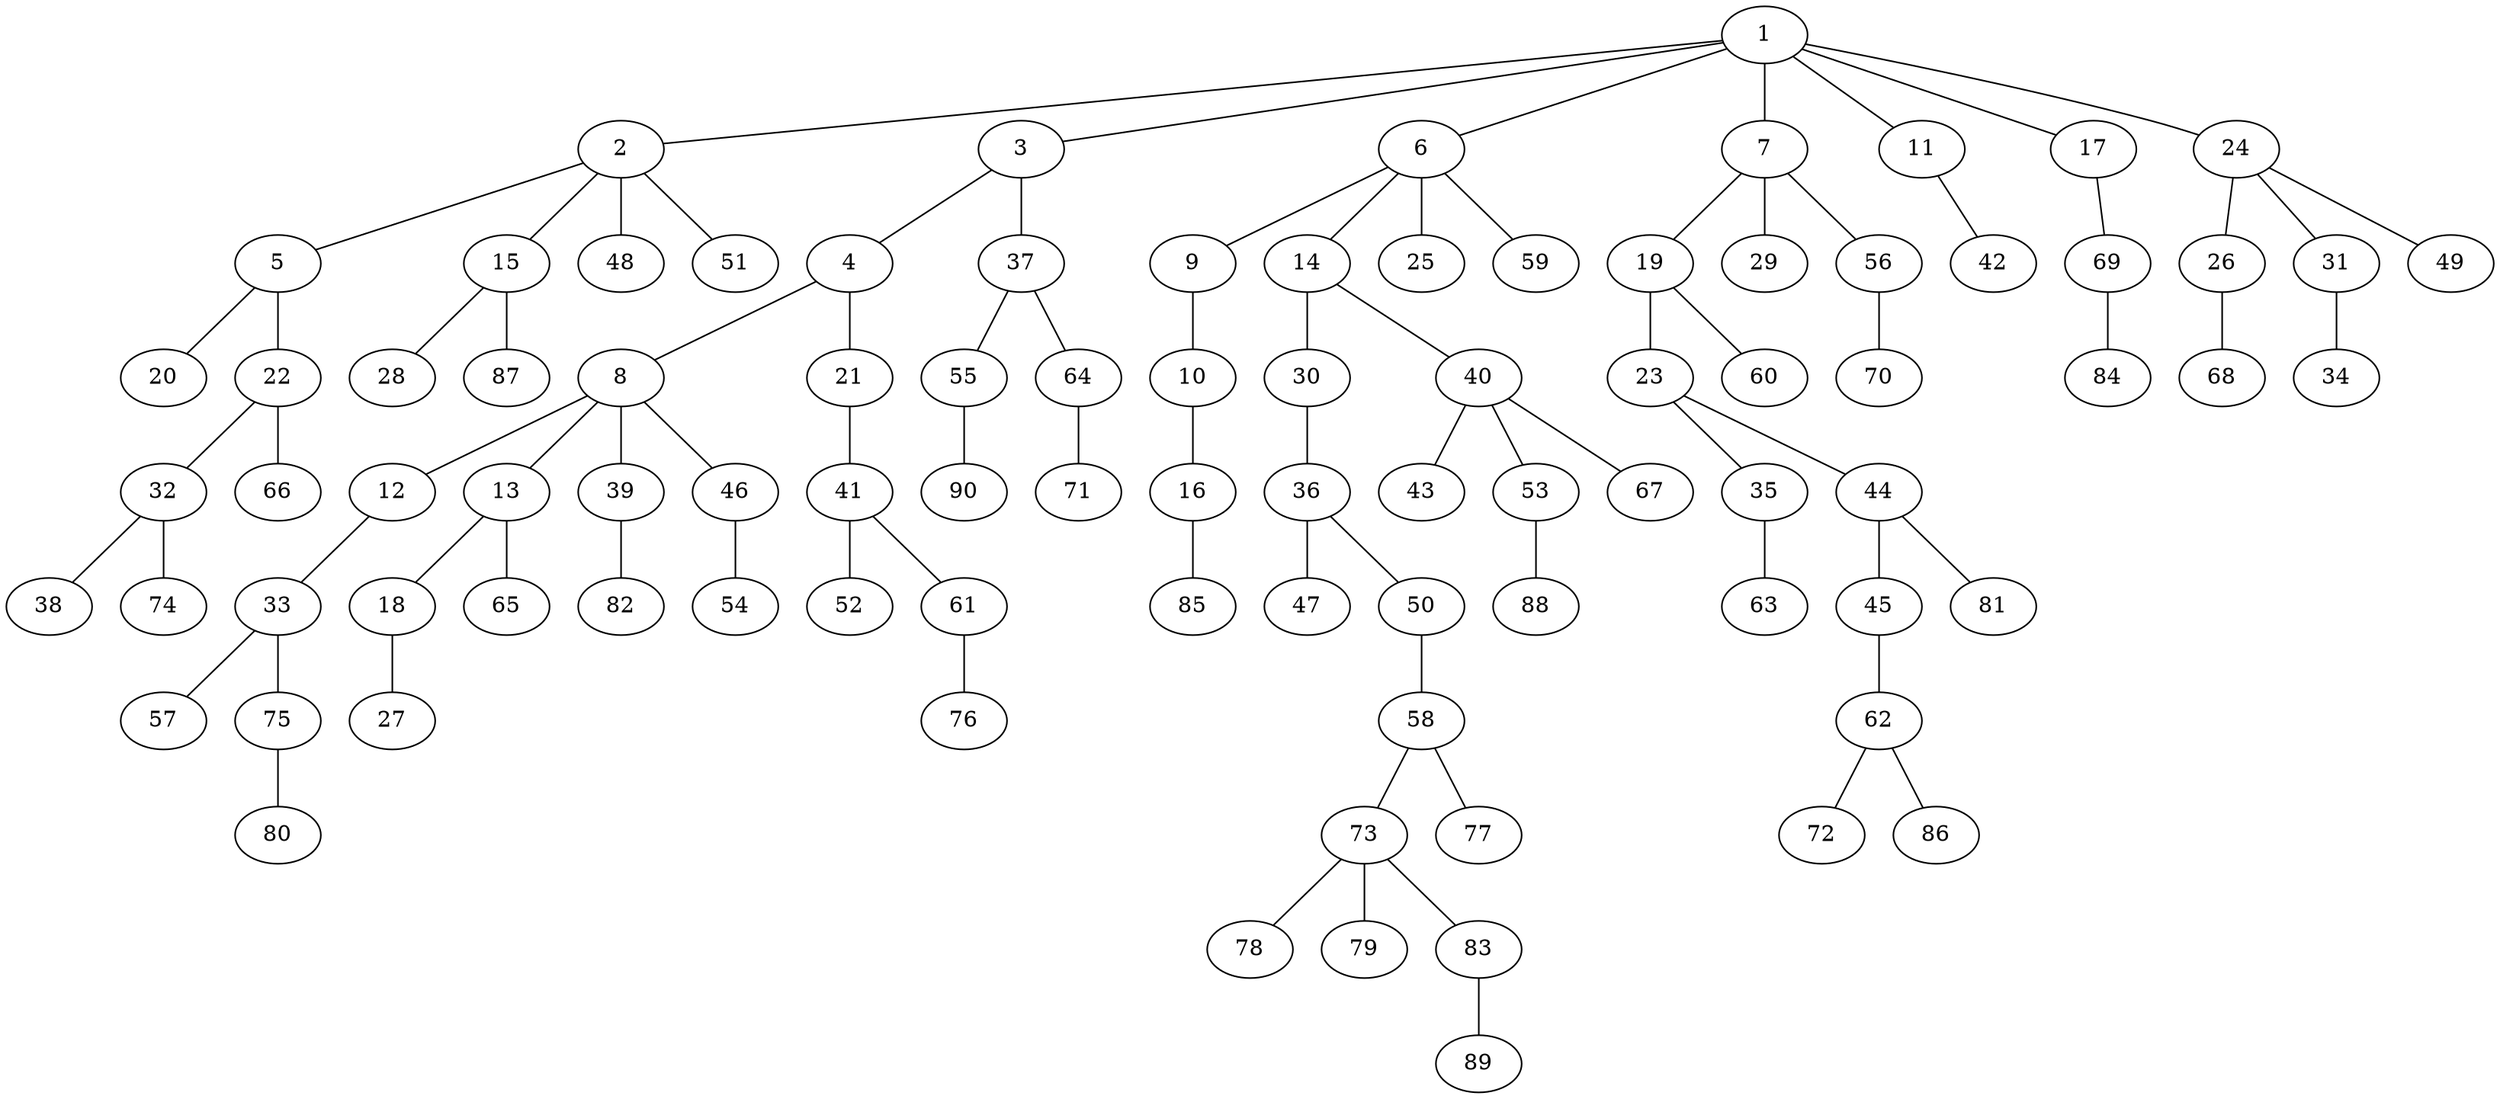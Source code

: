 graph graphname {1--2
1--3
1--6
1--7
1--11
1--17
1--24
2--5
2--15
2--48
2--51
3--4
3--37
4--8
4--21
5--20
5--22
6--9
6--14
6--25
6--59
7--19
7--29
7--56
8--12
8--13
8--39
8--46
9--10
10--16
11--42
12--33
13--18
13--65
14--30
14--40
15--28
15--87
16--85
17--69
18--27
19--23
19--60
21--41
22--32
22--66
23--35
23--44
24--26
24--31
24--49
26--68
30--36
31--34
32--38
32--74
33--57
33--75
35--63
36--47
36--50
37--55
37--64
39--82
40--43
40--53
40--67
41--52
41--61
44--45
44--81
45--62
46--54
50--58
53--88
55--90
56--70
58--73
58--77
61--76
62--72
62--86
64--71
69--84
73--78
73--79
73--83
75--80
83--89
}